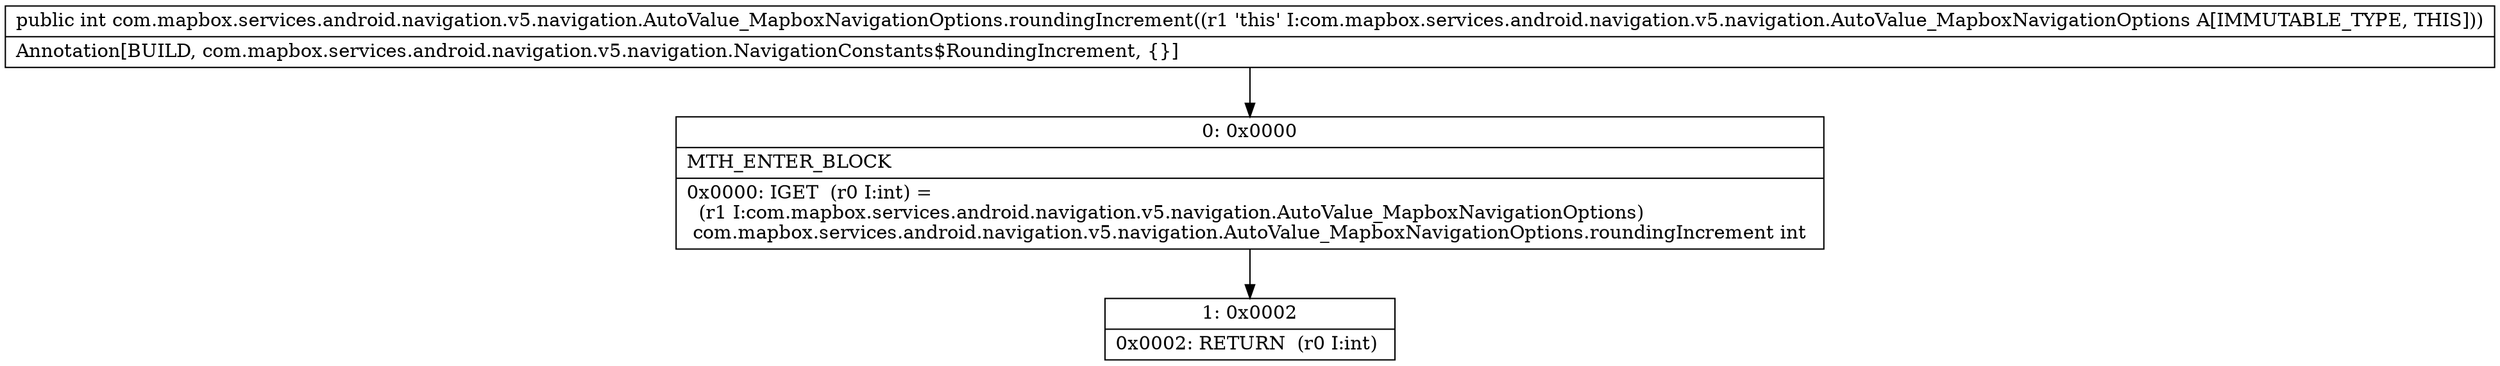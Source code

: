digraph "CFG forcom.mapbox.services.android.navigation.v5.navigation.AutoValue_MapboxNavigationOptions.roundingIncrement()I" {
Node_0 [shape=record,label="{0\:\ 0x0000|MTH_ENTER_BLOCK\l|0x0000: IGET  (r0 I:int) = \l  (r1 I:com.mapbox.services.android.navigation.v5.navigation.AutoValue_MapboxNavigationOptions)\l com.mapbox.services.android.navigation.v5.navigation.AutoValue_MapboxNavigationOptions.roundingIncrement int \l}"];
Node_1 [shape=record,label="{1\:\ 0x0002|0x0002: RETURN  (r0 I:int) \l}"];
MethodNode[shape=record,label="{public int com.mapbox.services.android.navigation.v5.navigation.AutoValue_MapboxNavigationOptions.roundingIncrement((r1 'this' I:com.mapbox.services.android.navigation.v5.navigation.AutoValue_MapboxNavigationOptions A[IMMUTABLE_TYPE, THIS]))  | Annotation[BUILD, com.mapbox.services.android.navigation.v5.navigation.NavigationConstants$RoundingIncrement, \{\}]\l}"];
MethodNode -> Node_0;
Node_0 -> Node_1;
}

